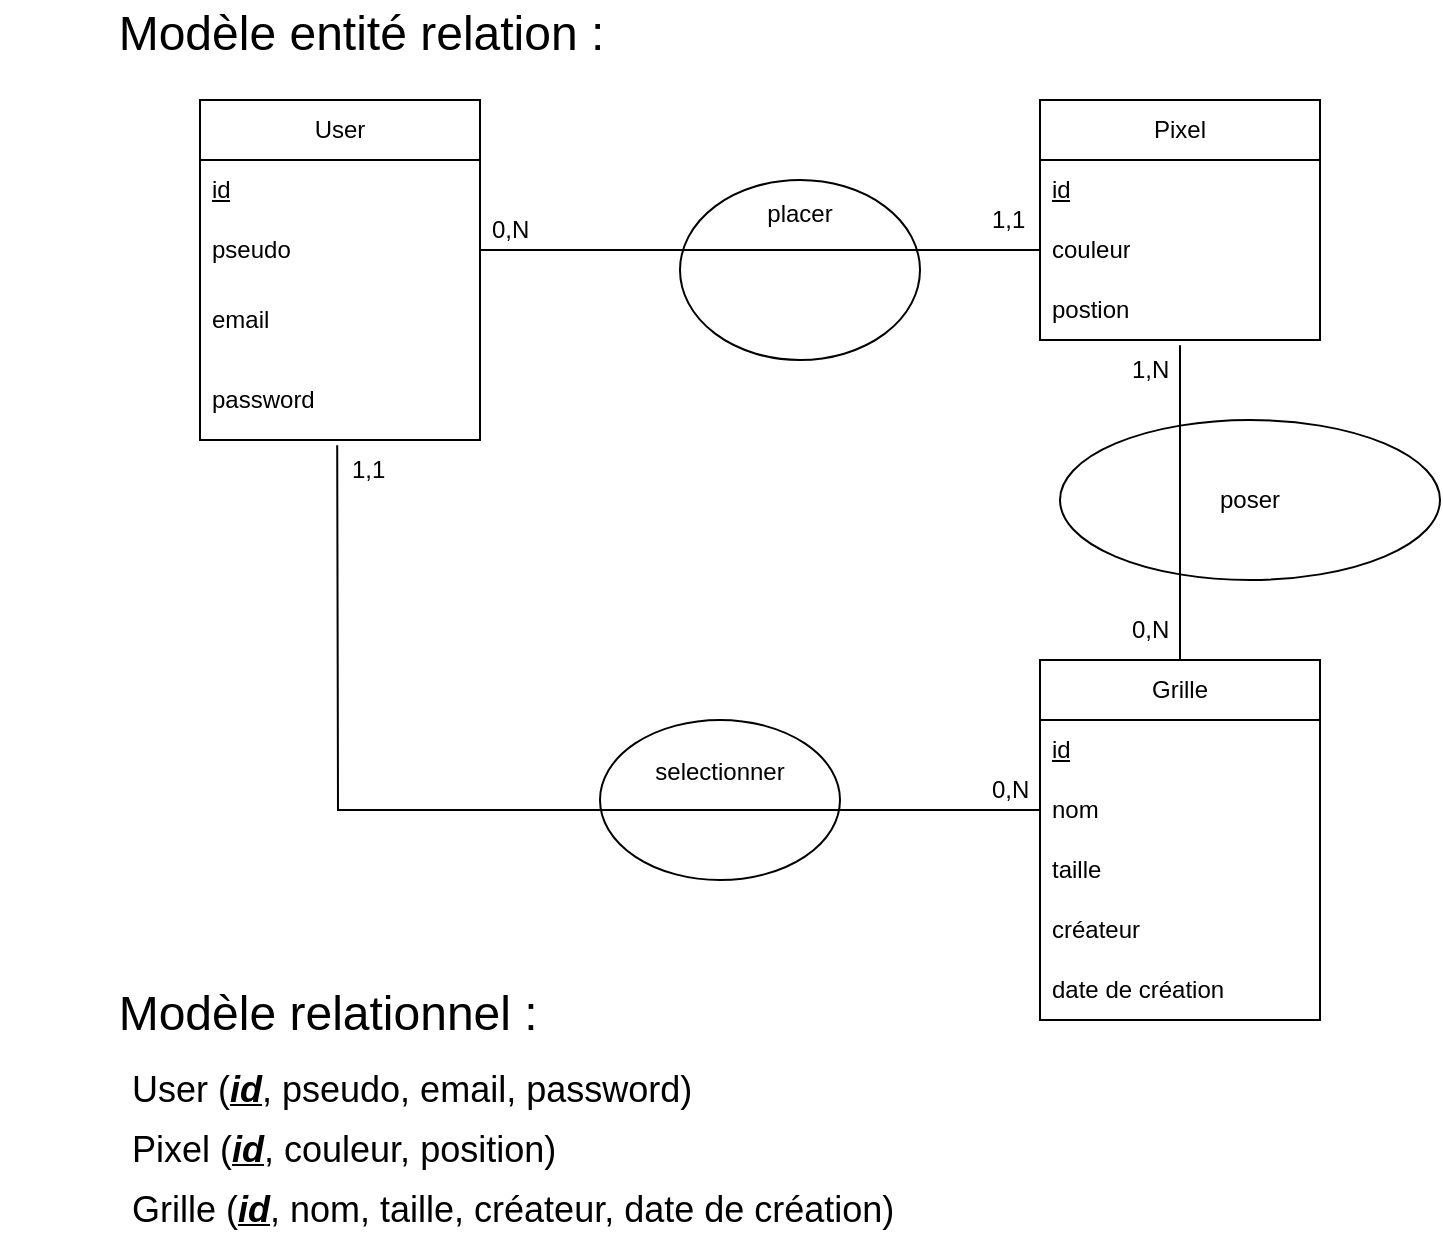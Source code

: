 <mxfile version="24.4.2" type="device">
  <diagram id="R2lEEEUBdFMjLlhIrx00" name="Page-1">
    <mxGraphModel dx="1804" dy="626" grid="1" gridSize="10" guides="1" tooltips="1" connect="1" arrows="1" fold="1" page="1" pageScale="1" pageWidth="850" pageHeight="1100" math="0" shadow="0" extFonts="Permanent Marker^https://fonts.googleapis.com/css?family=Permanent+Marker">
      <root>
        <mxCell id="0" />
        <mxCell id="1" parent="0" />
        <mxCell id="Ctzbq-bXA89sqDzg6aV6-28" value="poser" style="ellipse;whiteSpace=wrap;html=1;" vertex="1" parent="1">
          <mxGeometry x="520" y="230" width="190" height="80" as="geometry" />
        </mxCell>
        <mxCell id="Ctzbq-bXA89sqDzg6aV6-26" value="placer&lt;div&gt;&lt;br&gt;&lt;/div&gt;&lt;div&gt;&lt;br&gt;&lt;/div&gt;&lt;div&gt;&lt;br&gt;&lt;/div&gt;&lt;div&gt;&lt;br&gt;&lt;/div&gt;" style="ellipse;whiteSpace=wrap;html=1;" vertex="1" parent="1">
          <mxGeometry x="330" y="110" width="120" height="90" as="geometry" />
        </mxCell>
        <mxCell id="Ctzbq-bXA89sqDzg6aV6-3" value="User" style="swimlane;fontStyle=0;childLayout=stackLayout;horizontal=1;startSize=30;horizontalStack=0;resizeParent=1;resizeParentMax=0;resizeLast=0;collapsible=1;marginBottom=0;whiteSpace=wrap;html=1;" vertex="1" parent="1">
          <mxGeometry x="90" y="70" width="140" height="170" as="geometry" />
        </mxCell>
        <mxCell id="Ctzbq-bXA89sqDzg6aV6-4" value="&lt;u&gt;id&lt;/u&gt;" style="text;strokeColor=none;fillColor=none;align=left;verticalAlign=middle;spacingLeft=4;spacingRight=4;overflow=hidden;points=[[0,0.5],[1,0.5]];portConstraint=eastwest;rotatable=0;whiteSpace=wrap;html=1;" vertex="1" parent="Ctzbq-bXA89sqDzg6aV6-3">
          <mxGeometry y="30" width="140" height="30" as="geometry" />
        </mxCell>
        <mxCell id="Ctzbq-bXA89sqDzg6aV6-5" value="pseudo" style="text;strokeColor=none;fillColor=none;align=left;verticalAlign=middle;spacingLeft=4;spacingRight=4;overflow=hidden;points=[[0,0.5],[1,0.5]];portConstraint=eastwest;rotatable=0;whiteSpace=wrap;html=1;" vertex="1" parent="Ctzbq-bXA89sqDzg6aV6-3">
          <mxGeometry y="60" width="140" height="30" as="geometry" />
        </mxCell>
        <mxCell id="Ctzbq-bXA89sqDzg6aV6-16" value="email" style="text;strokeColor=none;fillColor=none;align=left;verticalAlign=middle;spacingLeft=4;spacingRight=4;overflow=hidden;points=[[0,0.5],[1,0.5]];portConstraint=eastwest;rotatable=0;whiteSpace=wrap;html=1;" vertex="1" parent="Ctzbq-bXA89sqDzg6aV6-3">
          <mxGeometry y="90" width="140" height="40" as="geometry" />
        </mxCell>
        <mxCell id="Ctzbq-bXA89sqDzg6aV6-6" value="password" style="text;strokeColor=none;fillColor=none;align=left;verticalAlign=middle;spacingLeft=4;spacingRight=4;overflow=hidden;points=[[0,0.5],[1,0.5]];portConstraint=eastwest;rotatable=0;whiteSpace=wrap;html=1;" vertex="1" parent="Ctzbq-bXA89sqDzg6aV6-3">
          <mxGeometry y="130" width="140" height="40" as="geometry" />
        </mxCell>
        <mxCell id="Ctzbq-bXA89sqDzg6aV6-7" value="Grille" style="swimlane;fontStyle=0;childLayout=stackLayout;horizontal=1;startSize=30;horizontalStack=0;resizeParent=1;resizeParentMax=0;resizeLast=0;collapsible=1;marginBottom=0;whiteSpace=wrap;html=1;" vertex="1" parent="1">
          <mxGeometry x="510" y="350" width="140" height="180" as="geometry" />
        </mxCell>
        <mxCell id="Ctzbq-bXA89sqDzg6aV6-8" value="&lt;u&gt;id&lt;/u&gt;" style="text;strokeColor=none;fillColor=none;align=left;verticalAlign=middle;spacingLeft=4;spacingRight=4;overflow=hidden;points=[[0,0.5],[1,0.5]];portConstraint=eastwest;rotatable=0;whiteSpace=wrap;html=1;" vertex="1" parent="Ctzbq-bXA89sqDzg6aV6-7">
          <mxGeometry y="30" width="140" height="30" as="geometry" />
        </mxCell>
        <mxCell id="Ctzbq-bXA89sqDzg6aV6-9" value="nom" style="text;strokeColor=none;fillColor=none;align=left;verticalAlign=middle;spacingLeft=4;spacingRight=4;overflow=hidden;points=[[0,0.5],[1,0.5]];portConstraint=eastwest;rotatable=0;whiteSpace=wrap;html=1;" vertex="1" parent="Ctzbq-bXA89sqDzg6aV6-7">
          <mxGeometry y="60" width="140" height="30" as="geometry" />
        </mxCell>
        <mxCell id="Ctzbq-bXA89sqDzg6aV6-17" value="taille" style="text;strokeColor=none;fillColor=none;align=left;verticalAlign=middle;spacingLeft=4;spacingRight=4;overflow=hidden;points=[[0,0.5],[1,0.5]];portConstraint=eastwest;rotatable=0;whiteSpace=wrap;html=1;" vertex="1" parent="Ctzbq-bXA89sqDzg6aV6-7">
          <mxGeometry y="90" width="140" height="30" as="geometry" />
        </mxCell>
        <mxCell id="Ctzbq-bXA89sqDzg6aV6-43" value="créateur" style="text;strokeColor=none;fillColor=none;align=left;verticalAlign=middle;spacingLeft=4;spacingRight=4;overflow=hidden;points=[[0,0.5],[1,0.5]];portConstraint=eastwest;rotatable=0;whiteSpace=wrap;html=1;" vertex="1" parent="Ctzbq-bXA89sqDzg6aV6-7">
          <mxGeometry y="120" width="140" height="30" as="geometry" />
        </mxCell>
        <mxCell id="Ctzbq-bXA89sqDzg6aV6-10" value="date de création" style="text;strokeColor=none;fillColor=none;align=left;verticalAlign=middle;spacingLeft=4;spacingRight=4;overflow=hidden;points=[[0,0.5],[1,0.5]];portConstraint=eastwest;rotatable=0;whiteSpace=wrap;html=1;" vertex="1" parent="Ctzbq-bXA89sqDzg6aV6-7">
          <mxGeometry y="150" width="140" height="30" as="geometry" />
        </mxCell>
        <mxCell id="Ctzbq-bXA89sqDzg6aV6-11" value="Pixel" style="swimlane;fontStyle=0;childLayout=stackLayout;horizontal=1;startSize=30;horizontalStack=0;resizeParent=1;resizeParentMax=0;resizeLast=0;collapsible=1;marginBottom=0;whiteSpace=wrap;html=1;" vertex="1" parent="1">
          <mxGeometry x="510" y="70" width="140" height="120" as="geometry" />
        </mxCell>
        <mxCell id="Ctzbq-bXA89sqDzg6aV6-12" value="&lt;u&gt;id&lt;/u&gt;" style="text;strokeColor=none;fillColor=none;align=left;verticalAlign=middle;spacingLeft=4;spacingRight=4;overflow=hidden;points=[[0,0.5],[1,0.5]];portConstraint=eastwest;rotatable=0;whiteSpace=wrap;html=1;" vertex="1" parent="Ctzbq-bXA89sqDzg6aV6-11">
          <mxGeometry y="30" width="140" height="30" as="geometry" />
        </mxCell>
        <mxCell id="Ctzbq-bXA89sqDzg6aV6-44" value="couleur" style="text;strokeColor=none;fillColor=none;align=left;verticalAlign=middle;spacingLeft=4;spacingRight=4;overflow=hidden;points=[[0,0.5],[1,0.5]];portConstraint=eastwest;rotatable=0;whiteSpace=wrap;html=1;" vertex="1" parent="Ctzbq-bXA89sqDzg6aV6-11">
          <mxGeometry y="60" width="140" height="30" as="geometry" />
        </mxCell>
        <mxCell id="Ctzbq-bXA89sqDzg6aV6-13" value="postion" style="text;strokeColor=none;fillColor=none;align=left;verticalAlign=middle;spacingLeft=4;spacingRight=4;overflow=hidden;points=[[0,0.5],[1,0.5]];portConstraint=eastwest;rotatable=0;whiteSpace=wrap;html=1;" vertex="1" parent="Ctzbq-bXA89sqDzg6aV6-11">
          <mxGeometry y="90" width="140" height="30" as="geometry" />
        </mxCell>
        <mxCell id="Ctzbq-bXA89sqDzg6aV6-21" value="" style="endArrow=none;html=1;rounded=0;exitX=1;exitY=0.5;exitDx=0;exitDy=0;entryX=0;entryY=0.5;entryDx=0;entryDy=0;shadow=0;" edge="1" parent="1" source="Ctzbq-bXA89sqDzg6aV6-5" target="Ctzbq-bXA89sqDzg6aV6-44">
          <mxGeometry width="50" height="50" relative="1" as="geometry">
            <mxPoint x="410" y="360" as="sourcePoint" />
            <mxPoint x="410" y="180" as="targetPoint" />
            <Array as="points">
              <mxPoint x="290" y="145" />
            </Array>
          </mxGeometry>
        </mxCell>
        <mxCell id="Ctzbq-bXA89sqDzg6aV6-27" value="" style="endArrow=none;html=1;rounded=0;exitX=0.5;exitY=0;exitDx=0;exitDy=0;entryX=0.5;entryY=1.089;entryDx=0;entryDy=0;entryPerimeter=0;" edge="1" parent="1" source="Ctzbq-bXA89sqDzg6aV6-7" target="Ctzbq-bXA89sqDzg6aV6-13">
          <mxGeometry width="50" height="50" relative="1" as="geometry">
            <mxPoint x="560" y="240" as="sourcePoint" />
            <mxPoint x="610" y="190" as="targetPoint" />
          </mxGeometry>
        </mxCell>
        <mxCell id="Ctzbq-bXA89sqDzg6aV6-29" value="0,N" style="text;strokeColor=none;fillColor=none;align=left;verticalAlign=middle;spacingLeft=4;spacingRight=4;overflow=hidden;points=[[0,0.5],[1,0.5]];portConstraint=eastwest;rotatable=0;whiteSpace=wrap;html=1;" vertex="1" parent="1">
          <mxGeometry x="230" y="120" width="30" height="30" as="geometry" />
        </mxCell>
        <mxCell id="Ctzbq-bXA89sqDzg6aV6-30" value="1,1" style="text;strokeColor=none;fillColor=none;align=left;verticalAlign=middle;spacingLeft=4;spacingRight=4;overflow=hidden;points=[[0,0.5],[1,0.5]];portConstraint=eastwest;rotatable=0;whiteSpace=wrap;html=1;" vertex="1" parent="1">
          <mxGeometry x="480" y="115" width="30" height="30" as="geometry" />
        </mxCell>
        <mxCell id="Ctzbq-bXA89sqDzg6aV6-31" value="1,N" style="text;strokeColor=none;fillColor=none;align=left;verticalAlign=middle;spacingLeft=4;spacingRight=4;overflow=hidden;points=[[0,0.5],[1,0.5]];portConstraint=eastwest;rotatable=0;whiteSpace=wrap;html=1;" vertex="1" parent="1">
          <mxGeometry x="550" y="190" width="30" height="30" as="geometry" />
        </mxCell>
        <mxCell id="Ctzbq-bXA89sqDzg6aV6-32" value="0,N" style="text;strokeColor=none;fillColor=none;align=left;verticalAlign=middle;spacingLeft=4;spacingRight=4;overflow=hidden;points=[[0,0.5],[1,0.5]];portConstraint=eastwest;rotatable=0;whiteSpace=wrap;html=1;" vertex="1" parent="1">
          <mxGeometry x="550" y="320" width="30" height="30" as="geometry" />
        </mxCell>
        <mxCell id="Ctzbq-bXA89sqDzg6aV6-34" value="selectionner&lt;div&gt;&lt;br&gt;&lt;/div&gt;&lt;div&gt;&lt;br&gt;&lt;/div&gt;" style="ellipse;whiteSpace=wrap;html=1;" vertex="1" parent="1">
          <mxGeometry x="290" y="380" width="120" height="80" as="geometry" />
        </mxCell>
        <mxCell id="Ctzbq-bXA89sqDzg6aV6-35" value="" style="endArrow=none;html=1;rounded=0;entryX=0.49;entryY=1.067;entryDx=0;entryDy=0;entryPerimeter=0;exitX=0;exitY=0.5;exitDx=0;exitDy=0;" edge="1" parent="1" source="Ctzbq-bXA89sqDzg6aV6-9" target="Ctzbq-bXA89sqDzg6aV6-6">
          <mxGeometry width="50" height="50" relative="1" as="geometry">
            <mxPoint x="150" y="420" as="sourcePoint" />
            <mxPoint x="200" y="370" as="targetPoint" />
            <Array as="points">
              <mxPoint x="159" y="425" />
            </Array>
          </mxGeometry>
        </mxCell>
        <mxCell id="Ctzbq-bXA89sqDzg6aV6-36" value="1,1" style="text;strokeColor=none;fillColor=none;align=left;verticalAlign=middle;spacingLeft=4;spacingRight=4;overflow=hidden;points=[[0,0.5],[1,0.5]];portConstraint=eastwest;rotatable=0;whiteSpace=wrap;html=1;" vertex="1" parent="1">
          <mxGeometry x="160" y="240" width="30" height="30" as="geometry" />
        </mxCell>
        <mxCell id="Ctzbq-bXA89sqDzg6aV6-37" value="0,N" style="text;strokeColor=none;fillColor=none;align=left;verticalAlign=middle;spacingLeft=4;spacingRight=4;overflow=hidden;points=[[0,0.5],[1,0.5]];portConstraint=eastwest;rotatable=0;whiteSpace=wrap;html=1;" vertex="1" parent="1">
          <mxGeometry x="480" y="400" width="30" height="30" as="geometry" />
        </mxCell>
        <mxCell id="Ctzbq-bXA89sqDzg6aV6-38" value="&lt;font style=&quot;font-size: 24px;&quot;&gt;&lt;span style=&quot;white-space: pre;&quot;&gt;&#x9;&lt;/span&gt;Modèle entité relation :&lt;/font&gt;" style="text;strokeColor=none;fillColor=none;align=left;verticalAlign=middle;spacingLeft=4;spacingRight=4;overflow=hidden;points=[[0,0.5],[1,0.5]];portConstraint=eastwest;rotatable=0;whiteSpace=wrap;html=1;" vertex="1" parent="1">
          <mxGeometry x="-10" y="20" width="320" height="30" as="geometry" />
        </mxCell>
        <mxCell id="Ctzbq-bXA89sqDzg6aV6-39" value="&lt;font style=&quot;font-size: 24px;&quot;&gt;&lt;span style=&quot;white-space: pre;&quot;&gt;&#x9;&lt;/span&gt;Modèle relationnel :&lt;/font&gt;" style="text;strokeColor=none;fillColor=none;align=left;verticalAlign=middle;spacingLeft=4;spacingRight=4;overflow=hidden;points=[[0,0.5],[1,0.5]];portConstraint=eastwest;rotatable=0;whiteSpace=wrap;html=1;" vertex="1" parent="1">
          <mxGeometry x="-10" y="510" width="320" height="30" as="geometry" />
        </mxCell>
        <mxCell id="Ctzbq-bXA89sqDzg6aV6-40" value="&lt;font style=&quot;font-size: 18px;&quot;&gt;User (&lt;i&gt;&lt;b&gt;&lt;u&gt;id&lt;/u&gt;&lt;/b&gt;&lt;/i&gt;, pseudo, email, password)&lt;/font&gt;" style="text;strokeColor=none;fillColor=none;align=left;verticalAlign=middle;spacingLeft=4;spacingRight=4;overflow=hidden;points=[[0,0.5],[1,0.5]];portConstraint=eastwest;rotatable=0;whiteSpace=wrap;html=1;" vertex="1" parent="1">
          <mxGeometry x="50" y="550" width="320" height="30" as="geometry" />
        </mxCell>
        <mxCell id="Ctzbq-bXA89sqDzg6aV6-41" value="&lt;font style=&quot;font-size: 18px;&quot;&gt;Pixel (&lt;i&gt;&lt;b&gt;&lt;u&gt;id&lt;/u&gt;&lt;/b&gt;&lt;/i&gt;, couleur, position)&lt;/font&gt;" style="text;strokeColor=none;fillColor=none;align=left;verticalAlign=middle;spacingLeft=4;spacingRight=4;overflow=hidden;points=[[0,0.5],[1,0.5]];portConstraint=eastwest;rotatable=0;whiteSpace=wrap;html=1;" vertex="1" parent="1">
          <mxGeometry x="50" y="580" width="320" height="30" as="geometry" />
        </mxCell>
        <mxCell id="Ctzbq-bXA89sqDzg6aV6-42" value="&lt;font style=&quot;font-size: 18px;&quot;&gt;Grille (&lt;i&gt;&lt;b&gt;&lt;u&gt;id&lt;/u&gt;&lt;/b&gt;&lt;/i&gt;, nom, taille, créateur, date de création)&lt;/font&gt;" style="text;strokeColor=none;fillColor=none;align=left;verticalAlign=middle;spacingLeft=4;spacingRight=4;overflow=hidden;points=[[0,0.5],[1,0.5]];portConstraint=eastwest;rotatable=0;whiteSpace=wrap;html=1;" vertex="1" parent="1">
          <mxGeometry x="50" y="610" width="420" height="30" as="geometry" />
        </mxCell>
      </root>
    </mxGraphModel>
  </diagram>
</mxfile>
